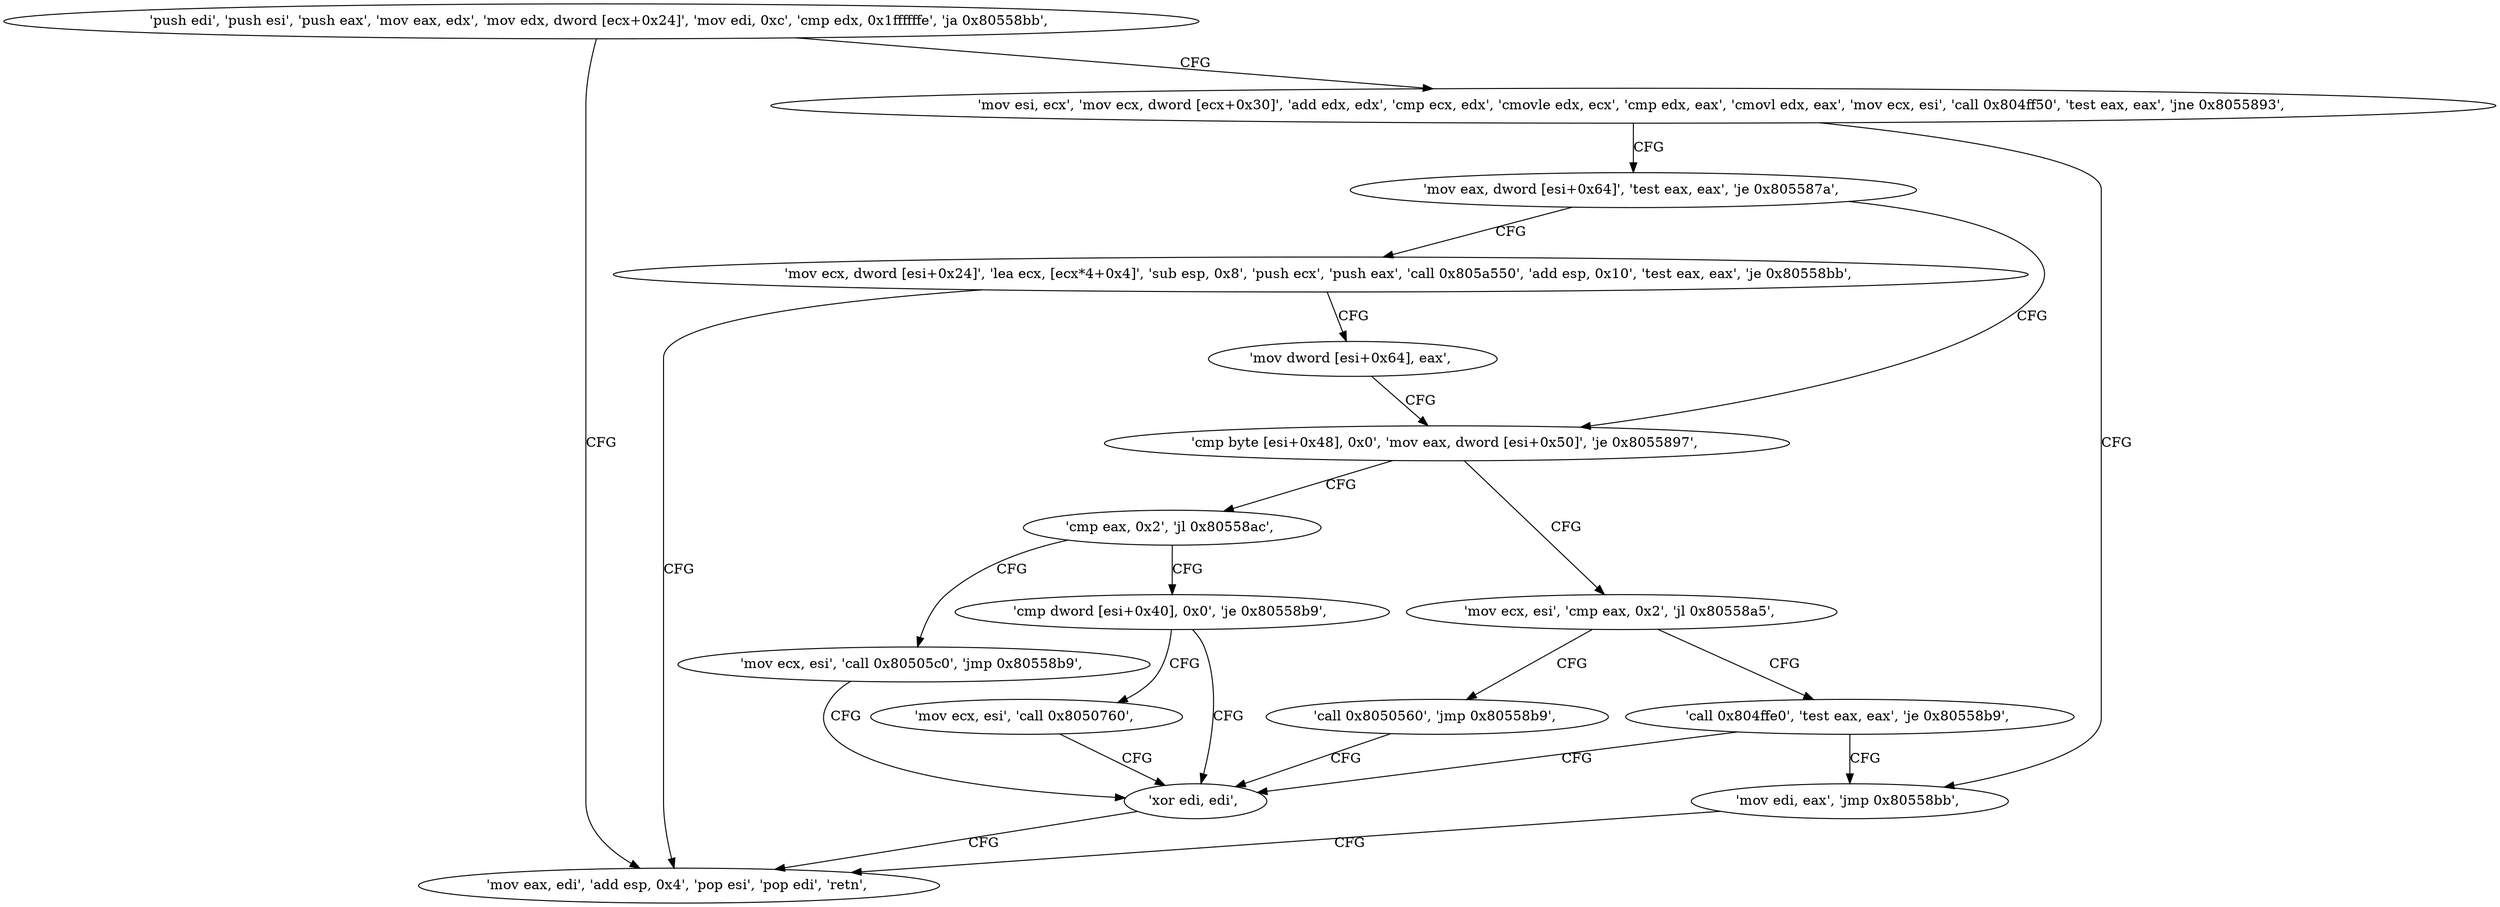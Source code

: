 digraph "func" {
"134567968" [label = "'push edi', 'push esi', 'push eax', 'mov eax, edx', 'mov edx, dword [ecx+0x24]', 'mov edi, 0xc', 'cmp edx, 0x1ffffffe', 'ja 0x80558bb', " ]
"134568123" [label = "'mov eax, edi', 'add esp, 0x4', 'pop esi', 'pop edi', 'retn', " ]
"134567993" [label = "'mov esi, ecx', 'mov ecx, dword [ecx+0x30]', 'add edx, edx', 'cmp ecx, edx', 'cmovle edx, ecx', 'cmp edx, eax', 'cmovl edx, eax', 'mov ecx, esi', 'call 0x804ff50', 'test eax, eax', 'jne 0x8055893', " ]
"134568083" [label = "'mov edi, eax', 'jmp 0x80558bb', " ]
"134568021" [label = "'mov eax, dword [esi+0x64]', 'test eax, eax', 'je 0x805587a', " ]
"134568058" [label = "'cmp byte [esi+0x48], 0x0', 'mov eax, dword [esi+0x50]', 'je 0x8055897', " ]
"134568028" [label = "'mov ecx, dword [esi+0x24]', 'lea ecx, [ecx*4+0x4]', 'sub esp, 0x8', 'push ecx', 'push eax', 'call 0x805a550', 'add esp, 0x10', 'test eax, eax', 'je 0x80558bb', " ]
"134568087" [label = "'cmp eax, 0x2', 'jl 0x80558ac', " ]
"134568067" [label = "'mov ecx, esi', 'cmp eax, 0x2', 'jl 0x80558a5', " ]
"134568055" [label = "'mov dword [esi+0x64], eax', " ]
"134568108" [label = "'cmp dword [esi+0x40], 0x0', 'je 0x80558b9', " ]
"134568092" [label = "'mov ecx, esi', 'call 0x80505c0', 'jmp 0x80558b9', " ]
"134568101" [label = "'call 0x8050560', 'jmp 0x80558b9', " ]
"134568074" [label = "'call 0x804ffe0', 'test eax, eax', 'je 0x80558b9', " ]
"134568121" [label = "'xor edi, edi', " ]
"134568114" [label = "'mov ecx, esi', 'call 0x8050760', " ]
"134567968" -> "134568123" [ label = "CFG" ]
"134567968" -> "134567993" [ label = "CFG" ]
"134567993" -> "134568083" [ label = "CFG" ]
"134567993" -> "134568021" [ label = "CFG" ]
"134568083" -> "134568123" [ label = "CFG" ]
"134568021" -> "134568058" [ label = "CFG" ]
"134568021" -> "134568028" [ label = "CFG" ]
"134568058" -> "134568087" [ label = "CFG" ]
"134568058" -> "134568067" [ label = "CFG" ]
"134568028" -> "134568123" [ label = "CFG" ]
"134568028" -> "134568055" [ label = "CFG" ]
"134568087" -> "134568108" [ label = "CFG" ]
"134568087" -> "134568092" [ label = "CFG" ]
"134568067" -> "134568101" [ label = "CFG" ]
"134568067" -> "134568074" [ label = "CFG" ]
"134568055" -> "134568058" [ label = "CFG" ]
"134568108" -> "134568121" [ label = "CFG" ]
"134568108" -> "134568114" [ label = "CFG" ]
"134568092" -> "134568121" [ label = "CFG" ]
"134568101" -> "134568121" [ label = "CFG" ]
"134568074" -> "134568121" [ label = "CFG" ]
"134568074" -> "134568083" [ label = "CFG" ]
"134568121" -> "134568123" [ label = "CFG" ]
"134568114" -> "134568121" [ label = "CFG" ]
}
